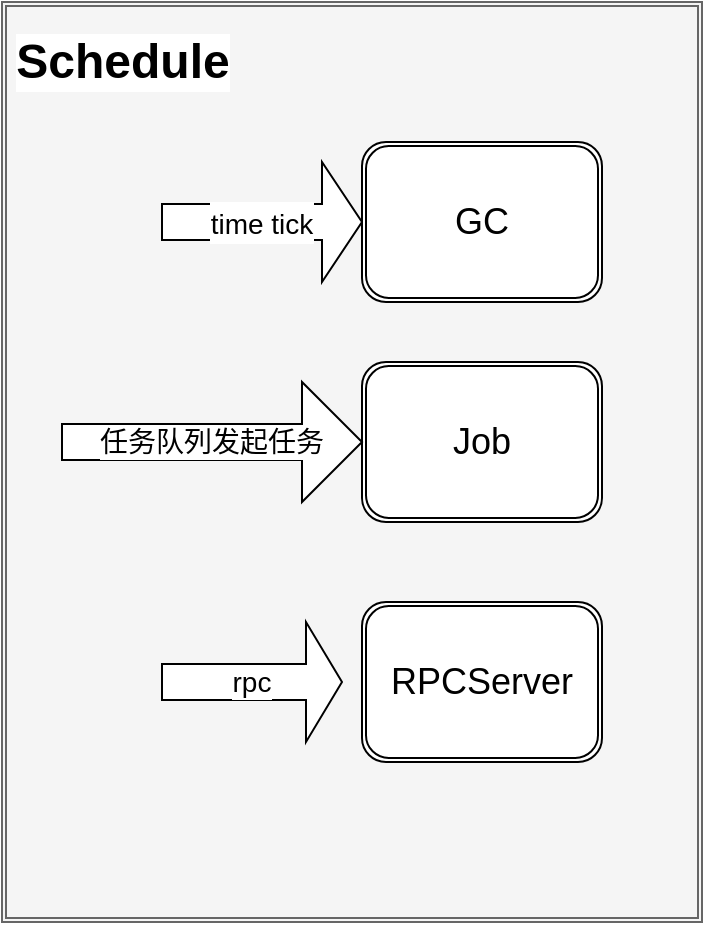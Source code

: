 <mxfile version="20.1.3" type="github">
  <diagram id="3U2aPkSxONqH7A9Wxg_I" name="第 1 页">
    <mxGraphModel dx="1426" dy="825" grid="1" gridSize="10" guides="1" tooltips="1" connect="1" arrows="1" fold="1" page="1" pageScale="1" pageWidth="827" pageHeight="1169" math="0" shadow="0">
      <root>
        <mxCell id="0" />
        <mxCell id="1" parent="0" />
        <mxCell id="AypvEObAXO60oAF_Z1qC-1" value="" style="shape=ext;double=1;rounded=0;whiteSpace=wrap;html=1;labelBackgroundColor=#FFFFFF;fontFamily=Helvetica;fontSize=16;fontColor=#333333;fillColor=#f5f5f5;strokeColor=#666666;" vertex="1" parent="1">
          <mxGeometry x="100" y="90" width="350" height="460" as="geometry" />
        </mxCell>
        <mxCell id="AypvEObAXO60oAF_Z1qC-2" value="Schedule" style="text;strokeColor=none;fillColor=none;html=1;fontSize=24;fontStyle=1;verticalAlign=middle;align=center;labelBackgroundColor=#FFFFFF;fontFamily=Helvetica;fontColor=#000000;" vertex="1" parent="1">
          <mxGeometry x="110" y="100" width="100" height="40" as="geometry" />
        </mxCell>
        <mxCell id="AypvEObAXO60oAF_Z1qC-3" value="&lt;font style=&quot;font-size: 18px;&quot;&gt;GC&lt;/font&gt;" style="shape=ext;double=1;rounded=1;whiteSpace=wrap;html=1;labelBackgroundColor=#FFFFFF;fontFamily=Helvetica;fontSize=16;fontColor=#000000;" vertex="1" parent="1">
          <mxGeometry x="280" y="160" width="120" height="80" as="geometry" />
        </mxCell>
        <mxCell id="AypvEObAXO60oAF_Z1qC-4" value="Job" style="shape=ext;double=1;rounded=1;whiteSpace=wrap;html=1;labelBackgroundColor=#FFFFFF;fontFamily=Helvetica;fontSize=18;fontColor=#000000;" vertex="1" parent="1">
          <mxGeometry x="280" y="270" width="120" height="80" as="geometry" />
        </mxCell>
        <mxCell id="AypvEObAXO60oAF_Z1qC-5" value="RPCServer" style="shape=ext;double=1;rounded=1;whiteSpace=wrap;html=1;labelBackgroundColor=#FFFFFF;fontFamily=Helvetica;fontSize=18;fontColor=#000000;" vertex="1" parent="1">
          <mxGeometry x="280" y="390" width="120" height="80" as="geometry" />
        </mxCell>
        <mxCell id="AypvEObAXO60oAF_Z1qC-7" value="&lt;font style=&quot;font-size: 14px;&quot;&gt;time tick&lt;/font&gt;" style="shape=singleArrow;whiteSpace=wrap;html=1;labelBackgroundColor=#FFFFFF;fontFamily=Helvetica;fontSize=18;fontColor=#000000;" vertex="1" parent="1">
          <mxGeometry x="180" y="170" width="100" height="60" as="geometry" />
        </mxCell>
        <mxCell id="AypvEObAXO60oAF_Z1qC-8" value="任务队列发起任务" style="shape=singleArrow;whiteSpace=wrap;html=1;labelBackgroundColor=#FFFFFF;fontFamily=Helvetica;fontSize=14;fontColor=#000000;" vertex="1" parent="1">
          <mxGeometry x="130" y="280" width="150" height="60" as="geometry" />
        </mxCell>
        <mxCell id="AypvEObAXO60oAF_Z1qC-9" value="rpc" style="shape=singleArrow;whiteSpace=wrap;html=1;labelBackgroundColor=#FFFFFF;fontFamily=Helvetica;fontSize=14;fontColor=#000000;" vertex="1" parent="1">
          <mxGeometry x="180" y="400" width="90" height="60" as="geometry" />
        </mxCell>
      </root>
    </mxGraphModel>
  </diagram>
</mxfile>
